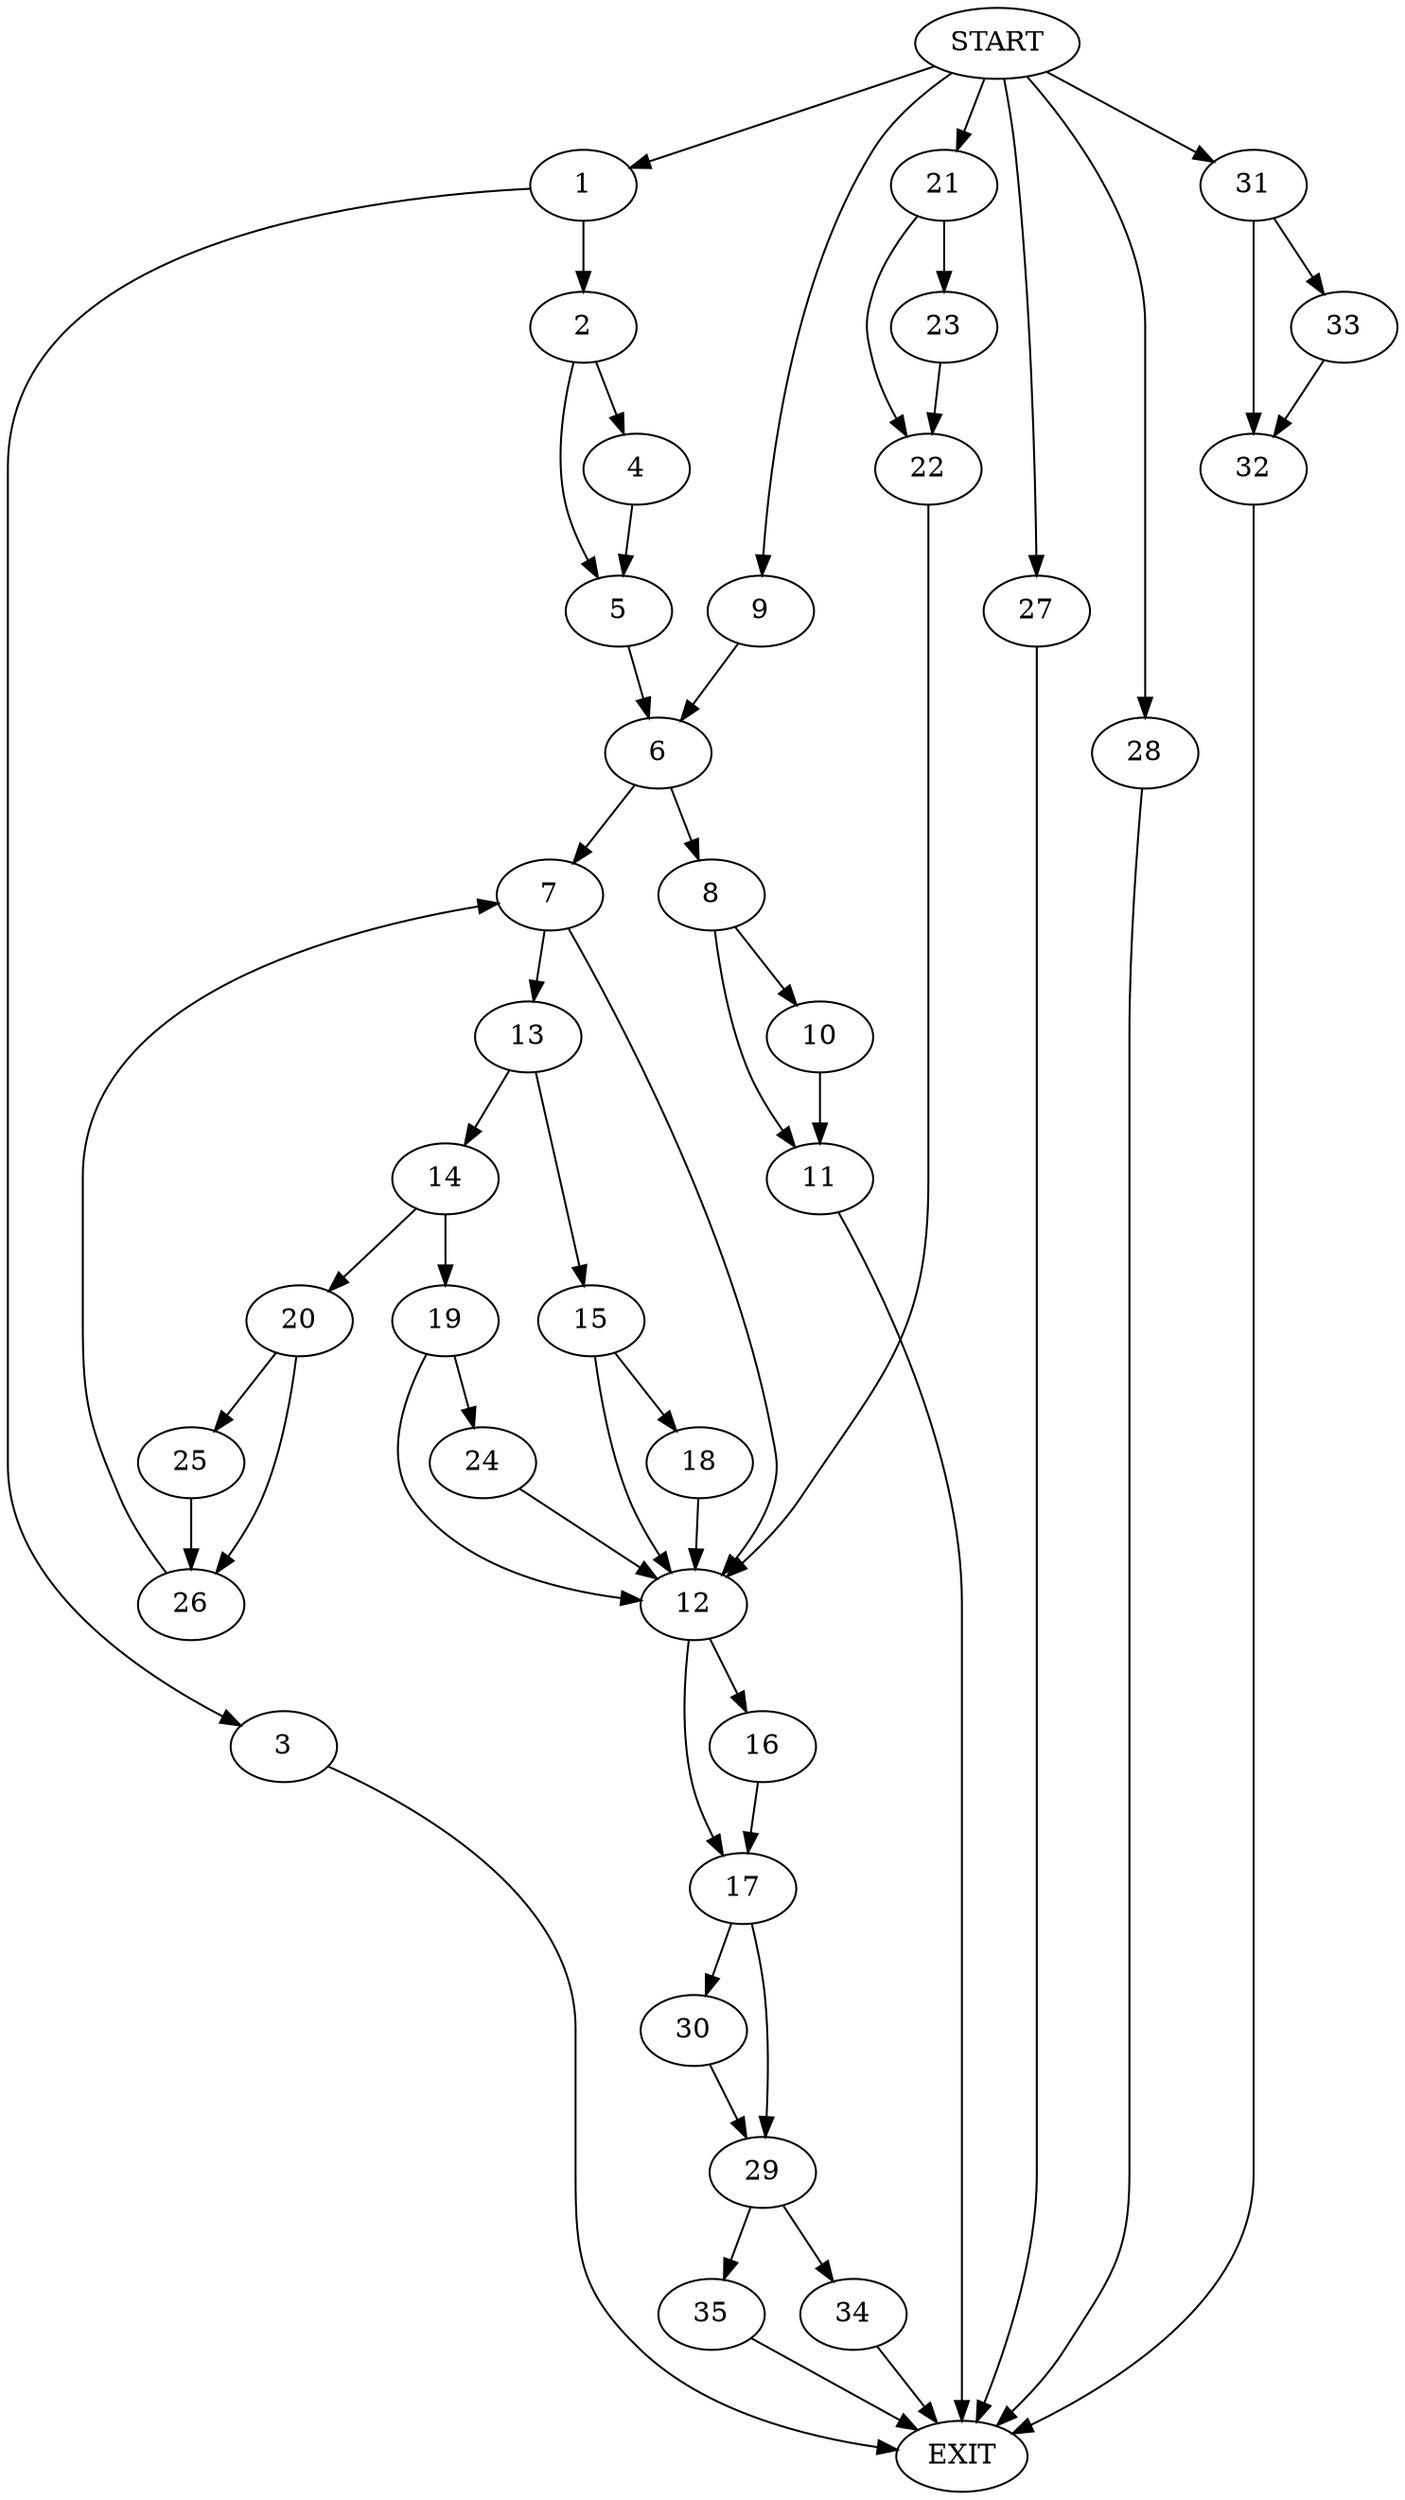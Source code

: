 digraph {
0 [label="START"]
36 [label="EXIT"]
0 -> 1
1 -> 2
1 -> 3
3 -> 36
2 -> 4
2 -> 5
4 -> 5
5 -> 6
6 -> 7
6 -> 8
0 -> 9
9 -> 6
8 -> 10
8 -> 11
7 -> 12
7 -> 13
10 -> 11
11 -> 36
13 -> 14
13 -> 15
12 -> 16
12 -> 17
15 -> 12
15 -> 18
14 -> 19
14 -> 20
0 -> 21
21 -> 22
21 -> 23
23 -> 22
22 -> 12
18 -> 12
19 -> 24
19 -> 12
20 -> 25
20 -> 26
24 -> 12
26 -> 7
25 -> 26
0 -> 27
27 -> 36
0 -> 28
28 -> 36
17 -> 29
17 -> 30
16 -> 17
0 -> 31
31 -> 32
31 -> 33
32 -> 36
33 -> 32
30 -> 29
29 -> 34
29 -> 35
35 -> 36
34 -> 36
}
